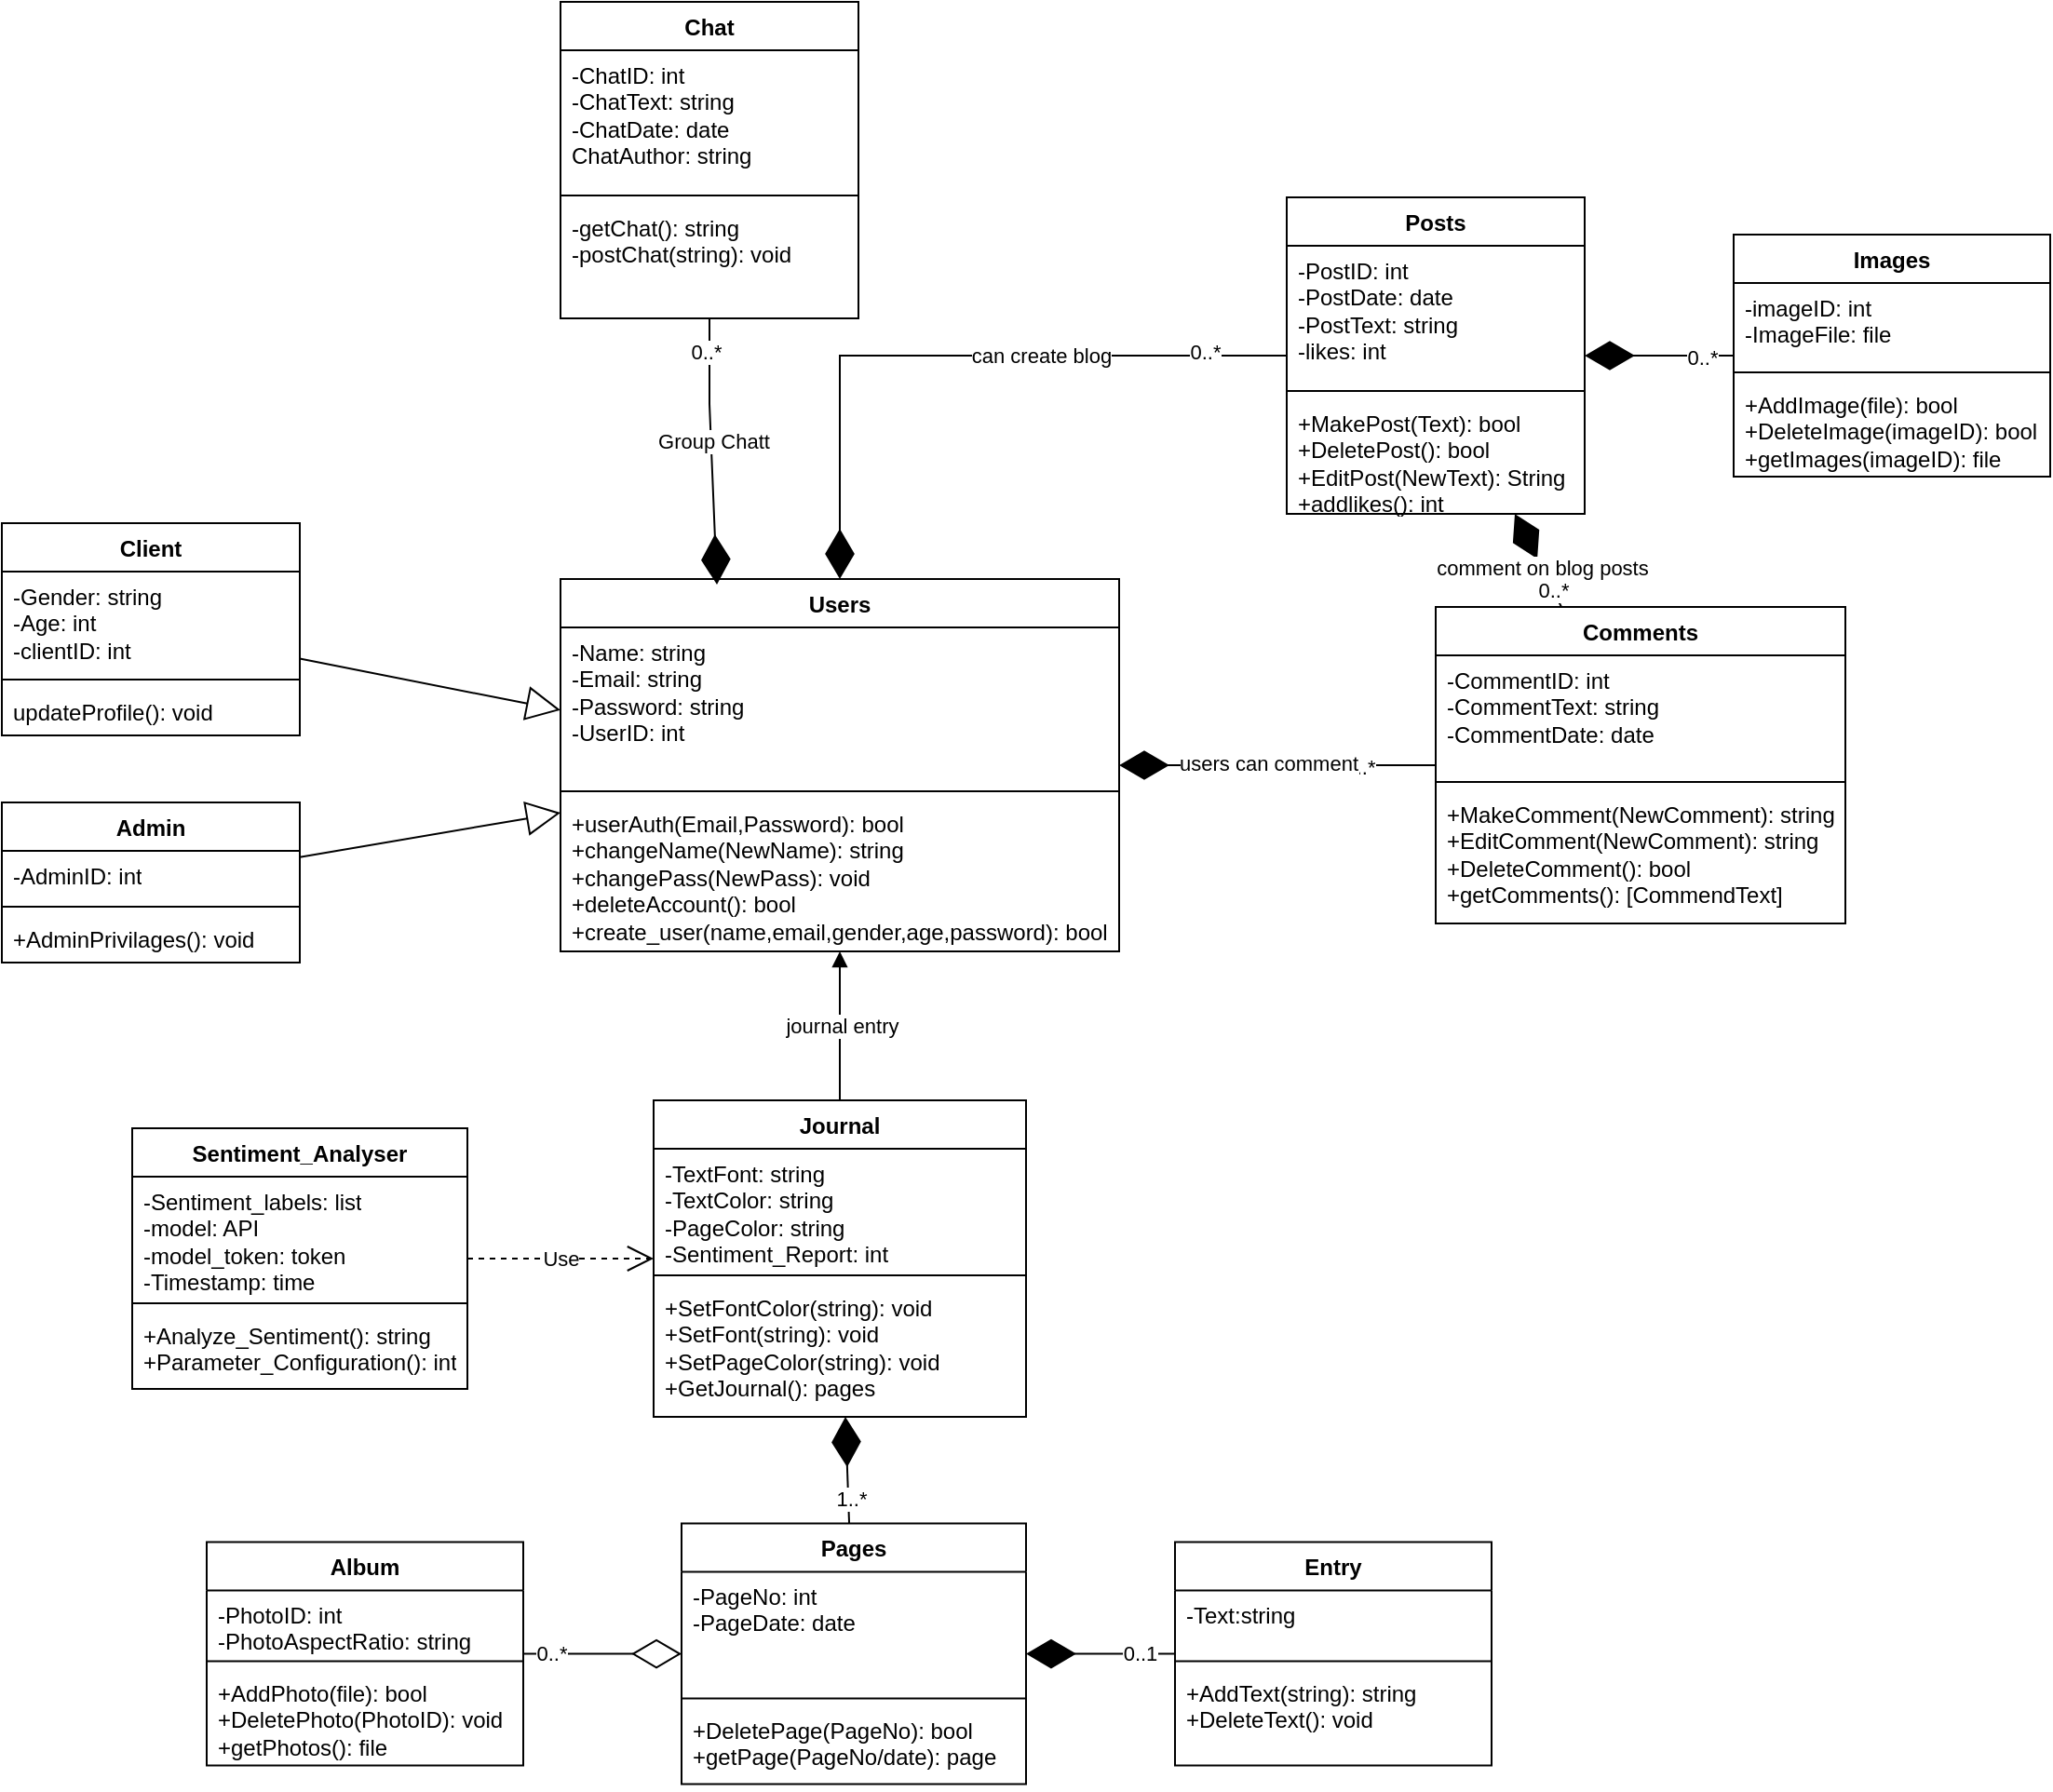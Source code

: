 <mxfile version="23.1.6" type="device">
  <diagram id="C5RBs43oDa-KdzZeNtuy" name="Page-1">
    <mxGraphModel dx="2501" dy="1907" grid="1" gridSize="10" guides="1" tooltips="1" connect="1" arrows="1" fold="1" page="1" pageScale="1" pageWidth="827" pageHeight="1169" background="#ffffff" math="0" shadow="0">
      <root>
        <mxCell id="WIyWlLk6GJQsqaUBKTNV-0" />
        <mxCell id="WIyWlLk6GJQsqaUBKTNV-1" parent="WIyWlLk6GJQsqaUBKTNV-0" />
        <mxCell id="Gog8sl2S-dPBZnZGHHs7-5" value="Users" style="swimlane;fontStyle=1;align=center;verticalAlign=top;childLayout=stackLayout;horizontal=1;startSize=26;horizontalStack=0;resizeParent=1;resizeParentMax=0;resizeLast=0;collapsible=1;marginBottom=0;whiteSpace=wrap;html=1;" parent="WIyWlLk6GJQsqaUBKTNV-1" vertex="1">
          <mxGeometry x="-150" y="-40" width="300" height="200" as="geometry" />
        </mxCell>
        <mxCell id="Gog8sl2S-dPBZnZGHHs7-6" value="-Name: string&lt;br&gt;-Email: string&lt;br&gt;-Password: string&lt;br&gt;&lt;div&gt;-UserID: int&lt;/div&gt;" style="text;strokeColor=none;fillColor=none;align=left;verticalAlign=top;spacingLeft=4;spacingRight=4;overflow=hidden;rotatable=0;points=[[0,0.5],[1,0.5]];portConstraint=eastwest;whiteSpace=wrap;html=1;" parent="Gog8sl2S-dPBZnZGHHs7-5" vertex="1">
          <mxGeometry y="26" width="300" height="84" as="geometry" />
        </mxCell>
        <mxCell id="Gog8sl2S-dPBZnZGHHs7-7" value="" style="line;strokeWidth=1;fillColor=none;align=left;verticalAlign=middle;spacingTop=-1;spacingLeft=3;spacingRight=3;rotatable=0;labelPosition=right;points=[];portConstraint=eastwest;strokeColor=inherit;" parent="Gog8sl2S-dPBZnZGHHs7-5" vertex="1">
          <mxGeometry y="110" width="300" height="8" as="geometry" />
        </mxCell>
        <mxCell id="Gog8sl2S-dPBZnZGHHs7-8" value="+userAuth(Email,Password): bool&lt;br&gt;+changeName(NewName): string&lt;br&gt;+changePass(NewPass): void&lt;br&gt;+deleteAccount(): bool&lt;br&gt;+create_user(name,email,gender,age,password): bool" style="text;strokeColor=none;fillColor=none;align=left;verticalAlign=top;spacingLeft=4;spacingRight=4;overflow=hidden;rotatable=0;points=[[0,0.5],[1,0.5]];portConstraint=eastwest;whiteSpace=wrap;html=1;" parent="Gog8sl2S-dPBZnZGHHs7-5" vertex="1">
          <mxGeometry y="118" width="300" height="82" as="geometry" />
        </mxCell>
        <mxCell id="Gog8sl2S-dPBZnZGHHs7-10" value="Posts" style="swimlane;fontStyle=1;align=center;verticalAlign=top;childLayout=stackLayout;horizontal=1;startSize=26;horizontalStack=0;resizeParent=1;resizeParentMax=0;resizeLast=0;collapsible=1;marginBottom=0;whiteSpace=wrap;html=1;" parent="WIyWlLk6GJQsqaUBKTNV-1" vertex="1">
          <mxGeometry x="240" y="-245" width="160" height="170" as="geometry" />
        </mxCell>
        <mxCell id="Gog8sl2S-dPBZnZGHHs7-11" value="-PostID: int&lt;br&gt;-PostDate: date&lt;br&gt;-PostText: string&lt;div&gt;-likes: int&lt;/div&gt;" style="text;strokeColor=none;fillColor=none;align=left;verticalAlign=top;spacingLeft=4;spacingRight=4;overflow=hidden;rotatable=0;points=[[0,0.5],[1,0.5]];portConstraint=eastwest;whiteSpace=wrap;html=1;" parent="Gog8sl2S-dPBZnZGHHs7-10" vertex="1">
          <mxGeometry y="26" width="160" height="74" as="geometry" />
        </mxCell>
        <mxCell id="Gog8sl2S-dPBZnZGHHs7-12" value="" style="line;strokeWidth=1;fillColor=none;align=left;verticalAlign=middle;spacingTop=-1;spacingLeft=3;spacingRight=3;rotatable=0;labelPosition=right;points=[];portConstraint=eastwest;strokeColor=inherit;" parent="Gog8sl2S-dPBZnZGHHs7-10" vertex="1">
          <mxGeometry y="100" width="160" height="8" as="geometry" />
        </mxCell>
        <mxCell id="Gog8sl2S-dPBZnZGHHs7-13" value="+MakePost(Text): bool&lt;br&gt;+DeletePost(): bool&lt;br&gt;+EditPost(NewText): String&lt;br&gt;+addlikes(): int" style="text;strokeColor=none;fillColor=none;align=left;verticalAlign=top;spacingLeft=4;spacingRight=4;overflow=hidden;rotatable=0;points=[[0,0.5],[1,0.5]];portConstraint=eastwest;whiteSpace=wrap;html=1;" parent="Gog8sl2S-dPBZnZGHHs7-10" vertex="1">
          <mxGeometry y="108" width="160" height="62" as="geometry" />
        </mxCell>
        <mxCell id="Gog8sl2S-dPBZnZGHHs7-18" value="Comments" style="swimlane;fontStyle=1;align=center;verticalAlign=top;childLayout=stackLayout;horizontal=1;startSize=26;horizontalStack=0;resizeParent=1;resizeParentMax=0;resizeLast=0;collapsible=1;marginBottom=0;whiteSpace=wrap;html=1;" parent="WIyWlLk6GJQsqaUBKTNV-1" vertex="1">
          <mxGeometry x="320" y="-25" width="220" height="170" as="geometry" />
        </mxCell>
        <mxCell id="Gog8sl2S-dPBZnZGHHs7-19" value="-CommentID: int&lt;br&gt;-CommentText: string&lt;br&gt;-CommentDate: date" style="text;strokeColor=none;fillColor=none;align=left;verticalAlign=top;spacingLeft=4;spacingRight=4;overflow=hidden;rotatable=0;points=[[0,0.5],[1,0.5]];portConstraint=eastwest;whiteSpace=wrap;html=1;" parent="Gog8sl2S-dPBZnZGHHs7-18" vertex="1">
          <mxGeometry y="26" width="220" height="64" as="geometry" />
        </mxCell>
        <mxCell id="Gog8sl2S-dPBZnZGHHs7-20" value="" style="line;strokeWidth=1;fillColor=none;align=left;verticalAlign=middle;spacingTop=-1;spacingLeft=3;spacingRight=3;rotatable=0;labelPosition=right;points=[];portConstraint=eastwest;strokeColor=inherit;" parent="Gog8sl2S-dPBZnZGHHs7-18" vertex="1">
          <mxGeometry y="90" width="220" height="8" as="geometry" />
        </mxCell>
        <mxCell id="Gog8sl2S-dPBZnZGHHs7-21" value="+MakeComment(NewComment): string&lt;br&gt;+EditComment(NewComment): string&lt;br&gt;+DeleteComment(): bool&lt;br&gt;+getComments(): [CommendText]" style="text;strokeColor=none;fillColor=none;align=left;verticalAlign=top;spacingLeft=4;spacingRight=4;overflow=hidden;rotatable=0;points=[[0,0.5],[1,0.5]];portConstraint=eastwest;whiteSpace=wrap;html=1;" parent="Gog8sl2S-dPBZnZGHHs7-18" vertex="1">
          <mxGeometry y="98" width="220" height="72" as="geometry" />
        </mxCell>
        <mxCell id="Gog8sl2S-dPBZnZGHHs7-25" value="" style="endArrow=diamondThin;endFill=1;endSize=24;html=1;rounded=0;" parent="WIyWlLk6GJQsqaUBKTNV-1" source="Gog8sl2S-dPBZnZGHHs7-18" target="Gog8sl2S-dPBZnZGHHs7-10" edge="1">
          <mxGeometry width="160" relative="1" as="geometry">
            <mxPoint x="620" y="110" as="sourcePoint" />
            <mxPoint x="680" y="180" as="targetPoint" />
            <Array as="points" />
          </mxGeometry>
        </mxCell>
        <mxCell id="Gog8sl2S-dPBZnZGHHs7-33" value="0..*" style="edgeLabel;html=1;align=center;verticalAlign=middle;resizable=0;points=[];" parent="Gog8sl2S-dPBZnZGHHs7-25" vertex="1" connectable="0">
          <mxGeometry x="-0.647" relative="1" as="geometry">
            <mxPoint as="offset" />
          </mxGeometry>
        </mxCell>
        <mxCell id="f5yLJgL9qSpSGvOKj29l-2" value="comment on blog posts" style="edgeLabel;html=1;align=center;verticalAlign=middle;resizable=0;points=[];" vertex="1" connectable="0" parent="Gog8sl2S-dPBZnZGHHs7-25">
          <mxGeometry x="-0.147" relative="1" as="geometry">
            <mxPoint as="offset" />
          </mxGeometry>
        </mxCell>
        <mxCell id="Gog8sl2S-dPBZnZGHHs7-26" value="" style="endArrow=diamondThin;endFill=1;endSize=24;html=1;rounded=0;" parent="WIyWlLk6GJQsqaUBKTNV-1" source="Gog8sl2S-dPBZnZGHHs7-18" target="Gog8sl2S-dPBZnZGHHs7-5" edge="1">
          <mxGeometry width="160" relative="1" as="geometry">
            <mxPoint x="330" y="220" as="sourcePoint" />
            <mxPoint x="420" y="360" as="targetPoint" />
          </mxGeometry>
        </mxCell>
        <mxCell id="Gog8sl2S-dPBZnZGHHs7-77" value="0..*" style="edgeLabel;html=1;align=center;verticalAlign=middle;resizable=0;points=[];" parent="Gog8sl2S-dPBZnZGHHs7-26" vertex="1" connectable="0">
          <mxGeometry x="-0.52" y="1" relative="1" as="geometry">
            <mxPoint as="offset" />
          </mxGeometry>
        </mxCell>
        <mxCell id="f5yLJgL9qSpSGvOKj29l-3" value="users can comment" style="edgeLabel;html=1;align=center;verticalAlign=middle;resizable=0;points=[];" vertex="1" connectable="0" parent="Gog8sl2S-dPBZnZGHHs7-26">
          <mxGeometry x="0.059" y="-1" relative="1" as="geometry">
            <mxPoint as="offset" />
          </mxGeometry>
        </mxCell>
        <mxCell id="Gog8sl2S-dPBZnZGHHs7-27" value="" style="endArrow=diamondThin;endFill=1;endSize=24;html=1;rounded=0;" parent="WIyWlLk6GJQsqaUBKTNV-1" source="Gog8sl2S-dPBZnZGHHs7-10" target="Gog8sl2S-dPBZnZGHHs7-5" edge="1">
          <mxGeometry width="160" relative="1" as="geometry">
            <mxPoint x="540" y="308" as="sourcePoint" />
            <mxPoint x="330" y="308" as="targetPoint" />
            <Array as="points">
              <mxPoint y="-160" />
            </Array>
          </mxGeometry>
        </mxCell>
        <mxCell id="Gog8sl2S-dPBZnZGHHs7-34" value="0..*" style="edgeLabel;html=1;align=center;verticalAlign=middle;resizable=0;points=[];" parent="Gog8sl2S-dPBZnZGHHs7-27" vertex="1" connectable="0">
          <mxGeometry x="-0.754" y="-2" relative="1" as="geometry">
            <mxPoint as="offset" />
          </mxGeometry>
        </mxCell>
        <mxCell id="f5yLJgL9qSpSGvOKj29l-1" value="can create blog" style="edgeLabel;html=1;align=center;verticalAlign=middle;resizable=0;points=[];" vertex="1" connectable="0" parent="Gog8sl2S-dPBZnZGHHs7-27">
          <mxGeometry x="-0.267" relative="1" as="geometry">
            <mxPoint as="offset" />
          </mxGeometry>
        </mxCell>
        <mxCell id="Gog8sl2S-dPBZnZGHHs7-28" value="Journal" style="swimlane;fontStyle=1;align=center;verticalAlign=top;childLayout=stackLayout;horizontal=1;startSize=26;horizontalStack=0;resizeParent=1;resizeParentMax=0;resizeLast=0;collapsible=1;marginBottom=0;whiteSpace=wrap;html=1;" parent="WIyWlLk6GJQsqaUBKTNV-1" vertex="1">
          <mxGeometry x="-100" y="240" width="200" height="170" as="geometry" />
        </mxCell>
        <mxCell id="Gog8sl2S-dPBZnZGHHs7-29" value="-TextFont: string&lt;br&gt;-TextColor: string&lt;br&gt;-PageColor: string&lt;br&gt;-Sentiment_Report: int" style="text;strokeColor=none;fillColor=none;align=left;verticalAlign=top;spacingLeft=4;spacingRight=4;overflow=hidden;rotatable=0;points=[[0,0.5],[1,0.5]];portConstraint=eastwest;whiteSpace=wrap;html=1;" parent="Gog8sl2S-dPBZnZGHHs7-28" vertex="1">
          <mxGeometry y="26" width="200" height="64" as="geometry" />
        </mxCell>
        <mxCell id="Gog8sl2S-dPBZnZGHHs7-30" value="" style="line;strokeWidth=1;fillColor=none;align=left;verticalAlign=middle;spacingTop=-1;spacingLeft=3;spacingRight=3;rotatable=0;labelPosition=right;points=[];portConstraint=eastwest;strokeColor=inherit;" parent="Gog8sl2S-dPBZnZGHHs7-28" vertex="1">
          <mxGeometry y="90" width="200" height="8" as="geometry" />
        </mxCell>
        <mxCell id="Gog8sl2S-dPBZnZGHHs7-31" value="+SetFontColor(string): void&lt;br&gt;+SetFont(string): void&lt;br&gt;+SetPageColor(string): void&lt;br&gt;+GetJournal(): pages" style="text;strokeColor=none;fillColor=none;align=left;verticalAlign=top;spacingLeft=4;spacingRight=4;overflow=hidden;rotatable=0;points=[[0,0.5],[1,0.5]];portConstraint=eastwest;whiteSpace=wrap;html=1;" parent="Gog8sl2S-dPBZnZGHHs7-28" vertex="1">
          <mxGeometry y="98" width="200" height="72" as="geometry" />
        </mxCell>
        <mxCell id="Gog8sl2S-dPBZnZGHHs7-39" value="Pages" style="swimlane;fontStyle=1;align=center;verticalAlign=top;childLayout=stackLayout;horizontal=1;startSize=26;horizontalStack=0;resizeParent=1;resizeParentMax=0;resizeLast=0;collapsible=1;marginBottom=0;whiteSpace=wrap;html=1;" parent="WIyWlLk6GJQsqaUBKTNV-1" vertex="1">
          <mxGeometry x="-85" y="467.27" width="185" height="140" as="geometry" />
        </mxCell>
        <mxCell id="Gog8sl2S-dPBZnZGHHs7-40" value="-PageNo: int&lt;br&gt;-PageDate: date" style="text;strokeColor=none;fillColor=none;align=left;verticalAlign=top;spacingLeft=4;spacingRight=4;overflow=hidden;rotatable=0;points=[[0,0.5],[1,0.5]];portConstraint=eastwest;whiteSpace=wrap;html=1;" parent="Gog8sl2S-dPBZnZGHHs7-39" vertex="1">
          <mxGeometry y="26" width="185" height="64" as="geometry" />
        </mxCell>
        <mxCell id="Gog8sl2S-dPBZnZGHHs7-41" value="" style="line;strokeWidth=1;fillColor=none;align=left;verticalAlign=middle;spacingTop=-1;spacingLeft=3;spacingRight=3;rotatable=0;labelPosition=right;points=[];portConstraint=eastwest;strokeColor=inherit;" parent="Gog8sl2S-dPBZnZGHHs7-39" vertex="1">
          <mxGeometry y="90" width="185" height="8" as="geometry" />
        </mxCell>
        <mxCell id="Gog8sl2S-dPBZnZGHHs7-42" value="+DeletePage(PageNo): bool&lt;br&gt;+getPage(PageNo/date): page" style="text;strokeColor=none;fillColor=none;align=left;verticalAlign=top;spacingLeft=4;spacingRight=4;overflow=hidden;rotatable=0;points=[[0,0.5],[1,0.5]];portConstraint=eastwest;whiteSpace=wrap;html=1;" parent="Gog8sl2S-dPBZnZGHHs7-39" vertex="1">
          <mxGeometry y="98" width="185" height="42" as="geometry" />
        </mxCell>
        <mxCell id="Gog8sl2S-dPBZnZGHHs7-43" value="Album" style="swimlane;fontStyle=1;align=center;verticalAlign=top;childLayout=stackLayout;horizontal=1;startSize=26;horizontalStack=0;resizeParent=1;resizeParentMax=0;resizeLast=0;collapsible=1;marginBottom=0;whiteSpace=wrap;html=1;" parent="WIyWlLk6GJQsqaUBKTNV-1" vertex="1">
          <mxGeometry x="-340" y="477.27" width="170" height="120" as="geometry" />
        </mxCell>
        <mxCell id="Gog8sl2S-dPBZnZGHHs7-44" value="-PhotoID: int&lt;br&gt;-PhotoAspectRatio: string" style="text;strokeColor=none;fillColor=none;align=left;verticalAlign=top;spacingLeft=4;spacingRight=4;overflow=hidden;rotatable=0;points=[[0,0.5],[1,0.5]];portConstraint=eastwest;whiteSpace=wrap;html=1;" parent="Gog8sl2S-dPBZnZGHHs7-43" vertex="1">
          <mxGeometry y="26" width="170" height="34" as="geometry" />
        </mxCell>
        <mxCell id="Gog8sl2S-dPBZnZGHHs7-45" value="" style="line;strokeWidth=1;fillColor=none;align=left;verticalAlign=middle;spacingTop=-1;spacingLeft=3;spacingRight=3;rotatable=0;labelPosition=right;points=[];portConstraint=eastwest;strokeColor=inherit;" parent="Gog8sl2S-dPBZnZGHHs7-43" vertex="1">
          <mxGeometry y="60" width="170" height="8" as="geometry" />
        </mxCell>
        <mxCell id="Gog8sl2S-dPBZnZGHHs7-46" value="+AddPhoto(file): bool&lt;br&gt;+DeletePhoto(PhotoID): void&lt;br&gt;+getPhotos(): file" style="text;strokeColor=none;fillColor=none;align=left;verticalAlign=top;spacingLeft=4;spacingRight=4;overflow=hidden;rotatable=0;points=[[0,0.5],[1,0.5]];portConstraint=eastwest;whiteSpace=wrap;html=1;" parent="Gog8sl2S-dPBZnZGHHs7-43" vertex="1">
          <mxGeometry y="68" width="170" height="52" as="geometry" />
        </mxCell>
        <mxCell id="Gog8sl2S-dPBZnZGHHs7-47" value="" style="endArrow=diamondThin;endFill=1;endSize=24;html=1;rounded=0;" parent="WIyWlLk6GJQsqaUBKTNV-1" source="Gog8sl2S-dPBZnZGHHs7-39" target="Gog8sl2S-dPBZnZGHHs7-28" edge="1">
          <mxGeometry width="160" relative="1" as="geometry">
            <mxPoint x="110" y="474" as="sourcePoint" />
            <mxPoint x="190" y="594" as="targetPoint" />
          </mxGeometry>
        </mxCell>
        <mxCell id="Gog8sl2S-dPBZnZGHHs7-56" value="1..*" style="edgeLabel;html=1;align=center;verticalAlign=middle;resizable=0;points=[];" parent="Gog8sl2S-dPBZnZGHHs7-47" vertex="1" connectable="0">
          <mxGeometry x="-0.525" y="-1" relative="1" as="geometry">
            <mxPoint as="offset" />
          </mxGeometry>
        </mxCell>
        <mxCell id="Gog8sl2S-dPBZnZGHHs7-48" value="Entry" style="swimlane;fontStyle=1;align=center;verticalAlign=top;childLayout=stackLayout;horizontal=1;startSize=26;horizontalStack=0;resizeParent=1;resizeParentMax=0;resizeLast=0;collapsible=1;marginBottom=0;whiteSpace=wrap;html=1;" parent="WIyWlLk6GJQsqaUBKTNV-1" vertex="1">
          <mxGeometry x="180" y="477.27" width="170" height="120" as="geometry" />
        </mxCell>
        <mxCell id="Gog8sl2S-dPBZnZGHHs7-49" value="-Text:string" style="text;strokeColor=none;fillColor=none;align=left;verticalAlign=top;spacingLeft=4;spacingRight=4;overflow=hidden;rotatable=0;points=[[0,0.5],[1,0.5]];portConstraint=eastwest;whiteSpace=wrap;html=1;" parent="Gog8sl2S-dPBZnZGHHs7-48" vertex="1">
          <mxGeometry y="26" width="170" height="34" as="geometry" />
        </mxCell>
        <mxCell id="Gog8sl2S-dPBZnZGHHs7-50" value="" style="line;strokeWidth=1;fillColor=none;align=left;verticalAlign=middle;spacingTop=-1;spacingLeft=3;spacingRight=3;rotatable=0;labelPosition=right;points=[];portConstraint=eastwest;strokeColor=inherit;" parent="Gog8sl2S-dPBZnZGHHs7-48" vertex="1">
          <mxGeometry y="60" width="170" height="8" as="geometry" />
        </mxCell>
        <mxCell id="Gog8sl2S-dPBZnZGHHs7-51" value="+AddText(string): string&lt;br&gt;+DeleteText(): void" style="text;strokeColor=none;fillColor=none;align=left;verticalAlign=top;spacingLeft=4;spacingRight=4;overflow=hidden;rotatable=0;points=[[0,0.5],[1,0.5]];portConstraint=eastwest;whiteSpace=wrap;html=1;" parent="Gog8sl2S-dPBZnZGHHs7-48" vertex="1">
          <mxGeometry y="68" width="170" height="52" as="geometry" />
        </mxCell>
        <mxCell id="Gog8sl2S-dPBZnZGHHs7-61" value="Sentiment_Analyser" style="swimlane;fontStyle=1;align=center;verticalAlign=top;childLayout=stackLayout;horizontal=1;startSize=26;horizontalStack=0;resizeParent=1;resizeParentMax=0;resizeLast=0;collapsible=1;marginBottom=0;whiteSpace=wrap;html=1;" parent="WIyWlLk6GJQsqaUBKTNV-1" vertex="1">
          <mxGeometry x="-380" y="255" width="180" height="140" as="geometry" />
        </mxCell>
        <mxCell id="Gog8sl2S-dPBZnZGHHs7-62" value="-Sentiment_labels: list&lt;br&gt;-model: API&lt;br&gt;-model_token: token&lt;br&gt;-Timestamp: time&lt;br&gt;-parameter: int" style="text;strokeColor=none;fillColor=none;align=left;verticalAlign=top;spacingLeft=4;spacingRight=4;overflow=hidden;rotatable=0;points=[[0,0.5],[1,0.5]];portConstraint=eastwest;whiteSpace=wrap;html=1;" parent="Gog8sl2S-dPBZnZGHHs7-61" vertex="1">
          <mxGeometry y="26" width="180" height="64" as="geometry" />
        </mxCell>
        <mxCell id="Gog8sl2S-dPBZnZGHHs7-63" value="" style="line;strokeWidth=1;fillColor=none;align=left;verticalAlign=middle;spacingTop=-1;spacingLeft=3;spacingRight=3;rotatable=0;labelPosition=right;points=[];portConstraint=eastwest;strokeColor=inherit;" parent="Gog8sl2S-dPBZnZGHHs7-61" vertex="1">
          <mxGeometry y="90" width="180" height="8" as="geometry" />
        </mxCell>
        <mxCell id="Gog8sl2S-dPBZnZGHHs7-64" value="+Analyze_Sentiment(): string&lt;br&gt;+Parameter_Configuration(): int" style="text;strokeColor=none;fillColor=none;align=left;verticalAlign=top;spacingLeft=4;spacingRight=4;overflow=hidden;rotatable=0;points=[[0,0.5],[1,0.5]];portConstraint=eastwest;whiteSpace=wrap;html=1;" parent="Gog8sl2S-dPBZnZGHHs7-61" vertex="1">
          <mxGeometry y="98" width="180" height="42" as="geometry" />
        </mxCell>
        <mxCell id="Gog8sl2S-dPBZnZGHHs7-72" value="Images" style="swimlane;fontStyle=1;align=center;verticalAlign=top;childLayout=stackLayout;horizontal=1;startSize=26;horizontalStack=0;resizeParent=1;resizeParentMax=0;resizeLast=0;collapsible=1;marginBottom=0;whiteSpace=wrap;html=1;" parent="WIyWlLk6GJQsqaUBKTNV-1" vertex="1">
          <mxGeometry x="480" y="-225" width="170" height="130" as="geometry" />
        </mxCell>
        <mxCell id="Gog8sl2S-dPBZnZGHHs7-73" value="-imageID: int&lt;br&gt;-ImageFile: file" style="text;strokeColor=none;fillColor=none;align=left;verticalAlign=top;spacingLeft=4;spacingRight=4;overflow=hidden;rotatable=0;points=[[0,0.5],[1,0.5]];portConstraint=eastwest;whiteSpace=wrap;html=1;" parent="Gog8sl2S-dPBZnZGHHs7-72" vertex="1">
          <mxGeometry y="26" width="170" height="44" as="geometry" />
        </mxCell>
        <mxCell id="Gog8sl2S-dPBZnZGHHs7-74" value="" style="line;strokeWidth=1;fillColor=none;align=left;verticalAlign=middle;spacingTop=-1;spacingLeft=3;spacingRight=3;rotatable=0;labelPosition=right;points=[];portConstraint=eastwest;strokeColor=inherit;" parent="Gog8sl2S-dPBZnZGHHs7-72" vertex="1">
          <mxGeometry y="70" width="170" height="8" as="geometry" />
        </mxCell>
        <mxCell id="Gog8sl2S-dPBZnZGHHs7-75" value="+AddImage(file): bool&lt;br&gt;+DeleteImage(imageID): bool&lt;br&gt;+getImages(imageID): file&lt;br&gt;&lt;div&gt;&lt;br&gt;&lt;/div&gt;" style="text;strokeColor=none;fillColor=none;align=left;verticalAlign=top;spacingLeft=4;spacingRight=4;overflow=hidden;rotatable=0;points=[[0,0.5],[1,0.5]];portConstraint=eastwest;whiteSpace=wrap;html=1;" parent="Gog8sl2S-dPBZnZGHHs7-72" vertex="1">
          <mxGeometry y="78" width="170" height="52" as="geometry" />
        </mxCell>
        <mxCell id="Gog8sl2S-dPBZnZGHHs7-76" value="" style="endArrow=diamondThin;endFill=1;endSize=24;html=1;rounded=0;" parent="WIyWlLk6GJQsqaUBKTNV-1" source="Gog8sl2S-dPBZnZGHHs7-72" target="Gog8sl2S-dPBZnZGHHs7-10" edge="1">
          <mxGeometry width="160" relative="1" as="geometry">
            <mxPoint x="370" y="-90" as="sourcePoint" />
            <mxPoint x="600" as="targetPoint" />
          </mxGeometry>
        </mxCell>
        <mxCell id="Gog8sl2S-dPBZnZGHHs7-78" value="0..*" style="edgeLabel;html=1;align=center;verticalAlign=middle;resizable=0;points=[];" parent="Gog8sl2S-dPBZnZGHHs7-76" vertex="1" connectable="0">
          <mxGeometry x="-0.57" y="1" relative="1" as="geometry">
            <mxPoint as="offset" />
          </mxGeometry>
        </mxCell>
        <mxCell id="Gog8sl2S-dPBZnZGHHs7-79" value="Use" style="endArrow=open;endSize=12;dashed=1;html=1;rounded=0;" parent="WIyWlLk6GJQsqaUBKTNV-1" source="Gog8sl2S-dPBZnZGHHs7-61" target="Gog8sl2S-dPBZnZGHHs7-28" edge="1">
          <mxGeometry width="160" relative="1" as="geometry">
            <mxPoint x="-100" y="300" as="sourcePoint" />
            <mxPoint x="-100" y="310" as="targetPoint" />
            <Array as="points" />
          </mxGeometry>
        </mxCell>
        <mxCell id="Gog8sl2S-dPBZnZGHHs7-83" value="" style="endArrow=diamondThin;endFill=1;endSize=24;html=1;rounded=0;" parent="WIyWlLk6GJQsqaUBKTNV-1" source="Gog8sl2S-dPBZnZGHHs7-48" target="Gog8sl2S-dPBZnZGHHs7-39" edge="1">
          <mxGeometry width="160" relative="1" as="geometry">
            <mxPoint x="20" y="487" as="sourcePoint" />
            <mxPoint x="20" y="400" as="targetPoint" />
          </mxGeometry>
        </mxCell>
        <mxCell id="Gog8sl2S-dPBZnZGHHs7-84" value="0..1" style="edgeLabel;html=1;align=center;verticalAlign=middle;resizable=0;points=[];" parent="Gog8sl2S-dPBZnZGHHs7-83" vertex="1" connectable="0">
          <mxGeometry x="-0.525" y="-1" relative="1" as="geometry">
            <mxPoint as="offset" />
          </mxGeometry>
        </mxCell>
        <mxCell id="Gog8sl2S-dPBZnZGHHs7-85" value="" style="endArrow=diamondThin;endFill=0;endSize=24;html=1;rounded=0;" parent="WIyWlLk6GJQsqaUBKTNV-1" source="Gog8sl2S-dPBZnZGHHs7-43" target="Gog8sl2S-dPBZnZGHHs7-39" edge="1">
          <mxGeometry width="160" relative="1" as="geometry">
            <mxPoint x="-140" y="450" as="sourcePoint" />
            <mxPoint x="20" y="450" as="targetPoint" />
          </mxGeometry>
        </mxCell>
        <mxCell id="Gog8sl2S-dPBZnZGHHs7-87" value="0..*" style="edgeLabel;html=1;align=center;verticalAlign=middle;resizable=0;points=[];" parent="Gog8sl2S-dPBZnZGHHs7-85" vertex="1" connectable="0">
          <mxGeometry x="-0.658" y="1" relative="1" as="geometry">
            <mxPoint as="offset" />
          </mxGeometry>
        </mxCell>
        <mxCell id="Gog8sl2S-dPBZnZGHHs7-91" value="" style="html=1;verticalAlign=bottom;endArrow=block;curved=0;rounded=0;" parent="WIyWlLk6GJQsqaUBKTNV-1" source="Gog8sl2S-dPBZnZGHHs7-28" target="Gog8sl2S-dPBZnZGHHs7-5" edge="1">
          <mxGeometry width="80" relative="1" as="geometry">
            <mxPoint x="-50" y="270" as="sourcePoint" />
            <mxPoint x="30" y="270" as="targetPoint" />
          </mxGeometry>
        </mxCell>
        <mxCell id="f5yLJgL9qSpSGvOKj29l-4" value="journal entry" style="edgeLabel;html=1;align=center;verticalAlign=middle;resizable=0;points=[];" vertex="1" connectable="0" parent="Gog8sl2S-dPBZnZGHHs7-91">
          <mxGeometry y="-1" relative="1" as="geometry">
            <mxPoint as="offset" />
          </mxGeometry>
        </mxCell>
        <mxCell id="Gog8sl2S-dPBZnZGHHs7-92" value="Admin" style="swimlane;fontStyle=1;align=center;verticalAlign=top;childLayout=stackLayout;horizontal=1;startSize=26;horizontalStack=0;resizeParent=1;resizeParentMax=0;resizeLast=0;collapsible=1;marginBottom=0;whiteSpace=wrap;html=1;" parent="WIyWlLk6GJQsqaUBKTNV-1" vertex="1">
          <mxGeometry x="-450" y="80" width="160" height="86" as="geometry" />
        </mxCell>
        <mxCell id="Gog8sl2S-dPBZnZGHHs7-93" value="-AdminID: int" style="text;strokeColor=none;fillColor=none;align=left;verticalAlign=top;spacingLeft=4;spacingRight=4;overflow=hidden;rotatable=0;points=[[0,0.5],[1,0.5]];portConstraint=eastwest;whiteSpace=wrap;html=1;" parent="Gog8sl2S-dPBZnZGHHs7-92" vertex="1">
          <mxGeometry y="26" width="160" height="26" as="geometry" />
        </mxCell>
        <mxCell id="Gog8sl2S-dPBZnZGHHs7-94" value="" style="line;strokeWidth=1;fillColor=none;align=left;verticalAlign=middle;spacingTop=-1;spacingLeft=3;spacingRight=3;rotatable=0;labelPosition=right;points=[];portConstraint=eastwest;strokeColor=inherit;" parent="Gog8sl2S-dPBZnZGHHs7-92" vertex="1">
          <mxGeometry y="52" width="160" height="8" as="geometry" />
        </mxCell>
        <mxCell id="Gog8sl2S-dPBZnZGHHs7-95" value="+AdminPrivilages(): void" style="text;strokeColor=none;fillColor=none;align=left;verticalAlign=top;spacingLeft=4;spacingRight=4;overflow=hidden;rotatable=0;points=[[0,0.5],[1,0.5]];portConstraint=eastwest;whiteSpace=wrap;html=1;" parent="Gog8sl2S-dPBZnZGHHs7-92" vertex="1">
          <mxGeometry y="60" width="160" height="26" as="geometry" />
        </mxCell>
        <mxCell id="Gog8sl2S-dPBZnZGHHs7-96" value="Client" style="swimlane;fontStyle=1;align=center;verticalAlign=top;childLayout=stackLayout;horizontal=1;startSize=26;horizontalStack=0;resizeParent=1;resizeParentMax=0;resizeLast=0;collapsible=1;marginBottom=0;whiteSpace=wrap;html=1;" parent="WIyWlLk6GJQsqaUBKTNV-1" vertex="1">
          <mxGeometry x="-450" y="-70" width="160" height="114" as="geometry" />
        </mxCell>
        <mxCell id="Gog8sl2S-dPBZnZGHHs7-97" value="-Gender: string&lt;br&gt;-Age: int&lt;br&gt;-clientID: int" style="text;strokeColor=none;fillColor=none;align=left;verticalAlign=top;spacingLeft=4;spacingRight=4;overflow=hidden;rotatable=0;points=[[0,0.5],[1,0.5]];portConstraint=eastwest;whiteSpace=wrap;html=1;" parent="Gog8sl2S-dPBZnZGHHs7-96" vertex="1">
          <mxGeometry y="26" width="160" height="54" as="geometry" />
        </mxCell>
        <mxCell id="Gog8sl2S-dPBZnZGHHs7-98" value="" style="line;strokeWidth=1;fillColor=none;align=left;verticalAlign=middle;spacingTop=-1;spacingLeft=3;spacingRight=3;rotatable=0;labelPosition=right;points=[];portConstraint=eastwest;strokeColor=inherit;" parent="Gog8sl2S-dPBZnZGHHs7-96" vertex="1">
          <mxGeometry y="80" width="160" height="8" as="geometry" />
        </mxCell>
        <mxCell id="Gog8sl2S-dPBZnZGHHs7-99" value="updateProfile(): void" style="text;strokeColor=none;fillColor=none;align=left;verticalAlign=top;spacingLeft=4;spacingRight=4;overflow=hidden;rotatable=0;points=[[0,0.5],[1,0.5]];portConstraint=eastwest;whiteSpace=wrap;html=1;" parent="Gog8sl2S-dPBZnZGHHs7-96" vertex="1">
          <mxGeometry y="88" width="160" height="26" as="geometry" />
        </mxCell>
        <mxCell id="a5kNeSCLx_zp2VpnFsLW-0" value="Chat" style="swimlane;fontStyle=1;align=center;verticalAlign=top;childLayout=stackLayout;horizontal=1;startSize=26;horizontalStack=0;resizeParent=1;resizeParentMax=0;resizeLast=0;collapsible=1;marginBottom=0;whiteSpace=wrap;html=1;" parent="WIyWlLk6GJQsqaUBKTNV-1" vertex="1">
          <mxGeometry x="-150" y="-350" width="160" height="170" as="geometry" />
        </mxCell>
        <mxCell id="a5kNeSCLx_zp2VpnFsLW-1" value="-ChatID: int&lt;br&gt;-ChatText: string&lt;br&gt;-ChatDate: date&lt;br&gt;ChatAuthor: string" style="text;strokeColor=none;fillColor=none;align=left;verticalAlign=top;spacingLeft=4;spacingRight=4;overflow=hidden;rotatable=0;points=[[0,0.5],[1,0.5]];portConstraint=eastwest;whiteSpace=wrap;html=1;" parent="a5kNeSCLx_zp2VpnFsLW-0" vertex="1">
          <mxGeometry y="26" width="160" height="74" as="geometry" />
        </mxCell>
        <mxCell id="a5kNeSCLx_zp2VpnFsLW-2" value="" style="line;strokeWidth=1;fillColor=none;align=left;verticalAlign=middle;spacingTop=-1;spacingLeft=3;spacingRight=3;rotatable=0;labelPosition=right;points=[];portConstraint=eastwest;strokeColor=inherit;" parent="a5kNeSCLx_zp2VpnFsLW-0" vertex="1">
          <mxGeometry y="100" width="160" height="8" as="geometry" />
        </mxCell>
        <mxCell id="a5kNeSCLx_zp2VpnFsLW-3" value="-getChat(): string&lt;br&gt;-postChat(string): void" style="text;strokeColor=none;fillColor=none;align=left;verticalAlign=top;spacingLeft=4;spacingRight=4;overflow=hidden;rotatable=0;points=[[0,0.5],[1,0.5]];portConstraint=eastwest;whiteSpace=wrap;html=1;" parent="a5kNeSCLx_zp2VpnFsLW-0" vertex="1">
          <mxGeometry y="108" width="160" height="62" as="geometry" />
        </mxCell>
        <mxCell id="a5kNeSCLx_zp2VpnFsLW-6" value="" style="endArrow=block;endSize=16;endFill=0;html=1;rounded=0;" parent="WIyWlLk6GJQsqaUBKTNV-1" source="Gog8sl2S-dPBZnZGHHs7-92" target="Gog8sl2S-dPBZnZGHHs7-5" edge="1">
          <mxGeometry width="160" relative="1" as="geometry">
            <mxPoint x="-70" y="210" as="sourcePoint" />
            <mxPoint x="90" y="210" as="targetPoint" />
          </mxGeometry>
        </mxCell>
        <mxCell id="a5kNeSCLx_zp2VpnFsLW-8" value="" style="endArrow=block;endSize=16;endFill=0;html=1;rounded=0;" parent="WIyWlLk6GJQsqaUBKTNV-1" source="Gog8sl2S-dPBZnZGHHs7-96" target="Gog8sl2S-dPBZnZGHHs7-5" edge="1">
          <mxGeometry width="160" relative="1" as="geometry">
            <mxPoint x="-60" y="220" as="sourcePoint" />
            <mxPoint x="100" y="220" as="targetPoint" />
          </mxGeometry>
        </mxCell>
        <mxCell id="a5kNeSCLx_zp2VpnFsLW-4" value="" style="endArrow=diamondThin;endFill=1;endSize=24;html=1;rounded=0;entryX=0.28;entryY=0.015;entryDx=0;entryDy=0;entryPerimeter=0;" parent="WIyWlLk6GJQsqaUBKTNV-1" source="a5kNeSCLx_zp2VpnFsLW-0" edge="1" target="Gog8sl2S-dPBZnZGHHs7-5">
          <mxGeometry width="160" relative="1" as="geometry">
            <mxPoint x="-260" y="-221.963" as="sourcePoint" />
            <mxPoint x="-70" y="-14" as="targetPoint" />
            <Array as="points">
              <mxPoint x="-70" y="-134" />
            </Array>
          </mxGeometry>
        </mxCell>
        <mxCell id="a5kNeSCLx_zp2VpnFsLW-5" value="0..*" style="edgeLabel;html=1;align=center;verticalAlign=middle;resizable=0;points=[];" parent="a5kNeSCLx_zp2VpnFsLW-4" vertex="1" connectable="0">
          <mxGeometry x="-0.754" y="-2" relative="1" as="geometry">
            <mxPoint as="offset" />
          </mxGeometry>
        </mxCell>
        <mxCell id="f5yLJgL9qSpSGvOKj29l-0" value="Group Chatt" style="edgeLabel;html=1;align=center;verticalAlign=middle;resizable=0;points=[];" vertex="1" connectable="0" parent="a5kNeSCLx_zp2VpnFsLW-4">
          <mxGeometry x="-0.084" y="1" relative="1" as="geometry">
            <mxPoint as="offset" />
          </mxGeometry>
        </mxCell>
      </root>
    </mxGraphModel>
  </diagram>
</mxfile>

